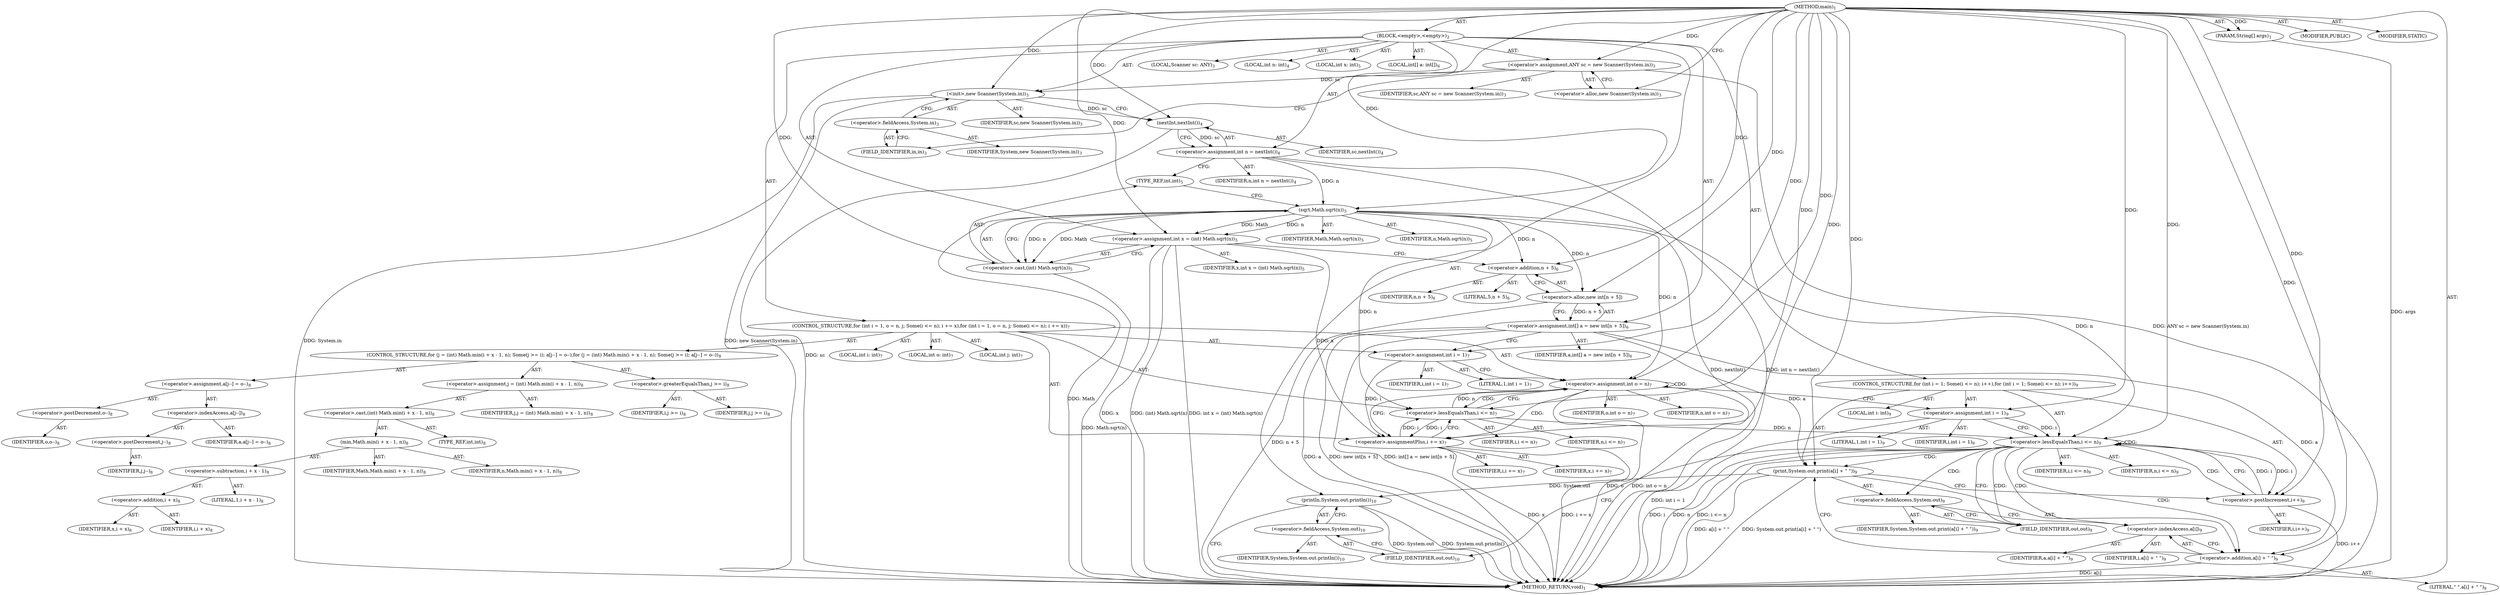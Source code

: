 digraph "main" {  
"32" [label = <(METHOD,main)<SUB>1</SUB>> ]
"33" [label = <(PARAM,String[] args)<SUB>1</SUB>> ]
"34" [label = <(BLOCK,&lt;empty&gt;,&lt;empty&gt;)<SUB>2</SUB>> ]
"4" [label = <(LOCAL,Scanner sc: ANY)<SUB>3</SUB>> ]
"35" [label = <(&lt;operator&gt;.assignment,ANY sc = new Scanner(System.in))<SUB>3</SUB>> ]
"36" [label = <(IDENTIFIER,sc,ANY sc = new Scanner(System.in))<SUB>3</SUB>> ]
"37" [label = <(&lt;operator&gt;.alloc,new Scanner(System.in))<SUB>3</SUB>> ]
"38" [label = <(&lt;init&gt;,new Scanner(System.in))<SUB>3</SUB>> ]
"3" [label = <(IDENTIFIER,sc,new Scanner(System.in))<SUB>3</SUB>> ]
"39" [label = <(&lt;operator&gt;.fieldAccess,System.in)<SUB>3</SUB>> ]
"40" [label = <(IDENTIFIER,System,new Scanner(System.in))<SUB>3</SUB>> ]
"41" [label = <(FIELD_IDENTIFIER,in,in)<SUB>3</SUB>> ]
"42" [label = <(LOCAL,int n: int)<SUB>4</SUB>> ]
"43" [label = <(&lt;operator&gt;.assignment,int n = nextInt())<SUB>4</SUB>> ]
"44" [label = <(IDENTIFIER,n,int n = nextInt())<SUB>4</SUB>> ]
"45" [label = <(nextInt,nextInt())<SUB>4</SUB>> ]
"46" [label = <(IDENTIFIER,sc,nextInt())<SUB>4</SUB>> ]
"47" [label = <(LOCAL,int x: int)<SUB>5</SUB>> ]
"48" [label = <(&lt;operator&gt;.assignment,int x = (int) Math.sqrt(n))<SUB>5</SUB>> ]
"49" [label = <(IDENTIFIER,x,int x = (int) Math.sqrt(n))<SUB>5</SUB>> ]
"50" [label = <(&lt;operator&gt;.cast,(int) Math.sqrt(n))<SUB>5</SUB>> ]
"51" [label = <(TYPE_REF,int,int)<SUB>5</SUB>> ]
"52" [label = <(sqrt,Math.sqrt(n))<SUB>5</SUB>> ]
"53" [label = <(IDENTIFIER,Math,Math.sqrt(n))<SUB>5</SUB>> ]
"54" [label = <(IDENTIFIER,n,Math.sqrt(n))<SUB>5</SUB>> ]
"55" [label = <(LOCAL,int[] a: int[])<SUB>6</SUB>> ]
"56" [label = <(&lt;operator&gt;.assignment,int[] a = new int[n + 5])<SUB>6</SUB>> ]
"57" [label = <(IDENTIFIER,a,int[] a = new int[n + 5])<SUB>6</SUB>> ]
"58" [label = <(&lt;operator&gt;.alloc,new int[n + 5])> ]
"59" [label = <(&lt;operator&gt;.addition,n + 5)<SUB>6</SUB>> ]
"60" [label = <(IDENTIFIER,n,n + 5)<SUB>6</SUB>> ]
"61" [label = <(LITERAL,5,n + 5)<SUB>6</SUB>> ]
"62" [label = <(CONTROL_STRUCTURE,for (int i = 1, o = n, j; Some(i &lt;= n); i += x),for (int i = 1, o = n, j; Some(i &lt;= n); i += x))<SUB>7</SUB>> ]
"63" [label = <(LOCAL,int i: int)<SUB>7</SUB>> ]
"64" [label = <(LOCAL,int o: int)<SUB>7</SUB>> ]
"65" [label = <(LOCAL,int j: int)<SUB>7</SUB>> ]
"66" [label = <(&lt;operator&gt;.assignment,int i = 1)<SUB>7</SUB>> ]
"67" [label = <(IDENTIFIER,i,int i = 1)<SUB>7</SUB>> ]
"68" [label = <(LITERAL,1,int i = 1)<SUB>7</SUB>> ]
"69" [label = <(&lt;operator&gt;.assignment,int o = n)<SUB>7</SUB>> ]
"70" [label = <(IDENTIFIER,o,int o = n)<SUB>7</SUB>> ]
"71" [label = <(IDENTIFIER,n,int o = n)<SUB>7</SUB>> ]
"72" [label = <(&lt;operator&gt;.lessEqualsThan,i &lt;= n)<SUB>7</SUB>> ]
"73" [label = <(IDENTIFIER,i,i &lt;= n)<SUB>7</SUB>> ]
"74" [label = <(IDENTIFIER,n,i &lt;= n)<SUB>7</SUB>> ]
"75" [label = <(&lt;operator&gt;.assignmentPlus,i += x)<SUB>7</SUB>> ]
"76" [label = <(IDENTIFIER,i,i += x)<SUB>7</SUB>> ]
"77" [label = <(IDENTIFIER,x,i += x)<SUB>7</SUB>> ]
"78" [label = <(CONTROL_STRUCTURE,for (j = (int) Math.min(i + x - 1, n); Some(j &gt;= i); a[j--] = o--),for (j = (int) Math.min(i + x - 1, n); Some(j &gt;= i); a[j--] = o--))<SUB>8</SUB>> ]
"79" [label = <(&lt;operator&gt;.assignment,j = (int) Math.min(i + x - 1, n))<SUB>8</SUB>> ]
"80" [label = <(IDENTIFIER,j,j = (int) Math.min(i + x - 1, n))<SUB>8</SUB>> ]
"81" [label = <(&lt;operator&gt;.cast,(int) Math.min(i + x - 1, n))<SUB>8</SUB>> ]
"82" [label = <(TYPE_REF,int,int)<SUB>8</SUB>> ]
"83" [label = <(min,Math.min(i + x - 1, n))<SUB>8</SUB>> ]
"84" [label = <(IDENTIFIER,Math,Math.min(i + x - 1, n))<SUB>8</SUB>> ]
"85" [label = <(&lt;operator&gt;.subtraction,i + x - 1)<SUB>8</SUB>> ]
"86" [label = <(&lt;operator&gt;.addition,i + x)<SUB>8</SUB>> ]
"87" [label = <(IDENTIFIER,i,i + x)<SUB>8</SUB>> ]
"88" [label = <(IDENTIFIER,x,i + x)<SUB>8</SUB>> ]
"89" [label = <(LITERAL,1,i + x - 1)<SUB>8</SUB>> ]
"90" [label = <(IDENTIFIER,n,Math.min(i + x - 1, n))<SUB>8</SUB>> ]
"91" [label = <(&lt;operator&gt;.greaterEqualsThan,j &gt;= i)<SUB>8</SUB>> ]
"92" [label = <(IDENTIFIER,j,j &gt;= i)<SUB>8</SUB>> ]
"93" [label = <(IDENTIFIER,i,j &gt;= i)<SUB>8</SUB>> ]
"94" [label = <(&lt;operator&gt;.assignment,a[j--] = o--)<SUB>8</SUB>> ]
"95" [label = <(&lt;operator&gt;.indexAccess,a[j--])<SUB>8</SUB>> ]
"96" [label = <(IDENTIFIER,a,a[j--] = o--)<SUB>8</SUB>> ]
"97" [label = <(&lt;operator&gt;.postDecrement,j--)<SUB>8</SUB>> ]
"98" [label = <(IDENTIFIER,j,j--)<SUB>8</SUB>> ]
"99" [label = <(&lt;operator&gt;.postDecrement,o--)<SUB>8</SUB>> ]
"100" [label = <(IDENTIFIER,o,o--)<SUB>8</SUB>> ]
"101" [label = <(CONTROL_STRUCTURE,for (int i = 1; Some(i &lt;= n); i++),for (int i = 1; Some(i &lt;= n); i++))<SUB>9</SUB>> ]
"102" [label = <(LOCAL,int i: int)<SUB>9</SUB>> ]
"103" [label = <(&lt;operator&gt;.assignment,int i = 1)<SUB>9</SUB>> ]
"104" [label = <(IDENTIFIER,i,int i = 1)<SUB>9</SUB>> ]
"105" [label = <(LITERAL,1,int i = 1)<SUB>9</SUB>> ]
"106" [label = <(&lt;operator&gt;.lessEqualsThan,i &lt;= n)<SUB>9</SUB>> ]
"107" [label = <(IDENTIFIER,i,i &lt;= n)<SUB>9</SUB>> ]
"108" [label = <(IDENTIFIER,n,i &lt;= n)<SUB>9</SUB>> ]
"109" [label = <(&lt;operator&gt;.postIncrement,i++)<SUB>9</SUB>> ]
"110" [label = <(IDENTIFIER,i,i++)<SUB>9</SUB>> ]
"111" [label = <(print,System.out.print(a[i] + &quot; &quot;))<SUB>9</SUB>> ]
"112" [label = <(&lt;operator&gt;.fieldAccess,System.out)<SUB>9</SUB>> ]
"113" [label = <(IDENTIFIER,System,System.out.print(a[i] + &quot; &quot;))<SUB>9</SUB>> ]
"114" [label = <(FIELD_IDENTIFIER,out,out)<SUB>9</SUB>> ]
"115" [label = <(&lt;operator&gt;.addition,a[i] + &quot; &quot;)<SUB>9</SUB>> ]
"116" [label = <(&lt;operator&gt;.indexAccess,a[i])<SUB>9</SUB>> ]
"117" [label = <(IDENTIFIER,a,a[i] + &quot; &quot;)<SUB>9</SUB>> ]
"118" [label = <(IDENTIFIER,i,a[i] + &quot; &quot;)<SUB>9</SUB>> ]
"119" [label = <(LITERAL,&quot; &quot;,a[i] + &quot; &quot;)<SUB>9</SUB>> ]
"120" [label = <(println,System.out.println())<SUB>10</SUB>> ]
"121" [label = <(&lt;operator&gt;.fieldAccess,System.out)<SUB>10</SUB>> ]
"122" [label = <(IDENTIFIER,System,System.out.println())<SUB>10</SUB>> ]
"123" [label = <(FIELD_IDENTIFIER,out,out)<SUB>10</SUB>> ]
"124" [label = <(MODIFIER,PUBLIC)> ]
"125" [label = <(MODIFIER,STATIC)> ]
"126" [label = <(METHOD_RETURN,void)<SUB>1</SUB>> ]
  "32" -> "33"  [ label = "AST: "] 
  "32" -> "34"  [ label = "AST: "] 
  "32" -> "124"  [ label = "AST: "] 
  "32" -> "125"  [ label = "AST: "] 
  "32" -> "126"  [ label = "AST: "] 
  "34" -> "4"  [ label = "AST: "] 
  "34" -> "35"  [ label = "AST: "] 
  "34" -> "38"  [ label = "AST: "] 
  "34" -> "42"  [ label = "AST: "] 
  "34" -> "43"  [ label = "AST: "] 
  "34" -> "47"  [ label = "AST: "] 
  "34" -> "48"  [ label = "AST: "] 
  "34" -> "55"  [ label = "AST: "] 
  "34" -> "56"  [ label = "AST: "] 
  "34" -> "62"  [ label = "AST: "] 
  "34" -> "101"  [ label = "AST: "] 
  "34" -> "120"  [ label = "AST: "] 
  "35" -> "36"  [ label = "AST: "] 
  "35" -> "37"  [ label = "AST: "] 
  "38" -> "3"  [ label = "AST: "] 
  "38" -> "39"  [ label = "AST: "] 
  "39" -> "40"  [ label = "AST: "] 
  "39" -> "41"  [ label = "AST: "] 
  "43" -> "44"  [ label = "AST: "] 
  "43" -> "45"  [ label = "AST: "] 
  "45" -> "46"  [ label = "AST: "] 
  "48" -> "49"  [ label = "AST: "] 
  "48" -> "50"  [ label = "AST: "] 
  "50" -> "51"  [ label = "AST: "] 
  "50" -> "52"  [ label = "AST: "] 
  "52" -> "53"  [ label = "AST: "] 
  "52" -> "54"  [ label = "AST: "] 
  "56" -> "57"  [ label = "AST: "] 
  "56" -> "58"  [ label = "AST: "] 
  "58" -> "59"  [ label = "AST: "] 
  "59" -> "60"  [ label = "AST: "] 
  "59" -> "61"  [ label = "AST: "] 
  "62" -> "63"  [ label = "AST: "] 
  "62" -> "64"  [ label = "AST: "] 
  "62" -> "65"  [ label = "AST: "] 
  "62" -> "66"  [ label = "AST: "] 
  "62" -> "69"  [ label = "AST: "] 
  "62" -> "72"  [ label = "AST: "] 
  "62" -> "75"  [ label = "AST: "] 
  "62" -> "78"  [ label = "AST: "] 
  "66" -> "67"  [ label = "AST: "] 
  "66" -> "68"  [ label = "AST: "] 
  "69" -> "70"  [ label = "AST: "] 
  "69" -> "71"  [ label = "AST: "] 
  "72" -> "73"  [ label = "AST: "] 
  "72" -> "74"  [ label = "AST: "] 
  "75" -> "76"  [ label = "AST: "] 
  "75" -> "77"  [ label = "AST: "] 
  "78" -> "79"  [ label = "AST: "] 
  "78" -> "91"  [ label = "AST: "] 
  "78" -> "94"  [ label = "AST: "] 
  "79" -> "80"  [ label = "AST: "] 
  "79" -> "81"  [ label = "AST: "] 
  "81" -> "82"  [ label = "AST: "] 
  "81" -> "83"  [ label = "AST: "] 
  "83" -> "84"  [ label = "AST: "] 
  "83" -> "85"  [ label = "AST: "] 
  "83" -> "90"  [ label = "AST: "] 
  "85" -> "86"  [ label = "AST: "] 
  "85" -> "89"  [ label = "AST: "] 
  "86" -> "87"  [ label = "AST: "] 
  "86" -> "88"  [ label = "AST: "] 
  "91" -> "92"  [ label = "AST: "] 
  "91" -> "93"  [ label = "AST: "] 
  "94" -> "95"  [ label = "AST: "] 
  "94" -> "99"  [ label = "AST: "] 
  "95" -> "96"  [ label = "AST: "] 
  "95" -> "97"  [ label = "AST: "] 
  "97" -> "98"  [ label = "AST: "] 
  "99" -> "100"  [ label = "AST: "] 
  "101" -> "102"  [ label = "AST: "] 
  "101" -> "103"  [ label = "AST: "] 
  "101" -> "106"  [ label = "AST: "] 
  "101" -> "109"  [ label = "AST: "] 
  "101" -> "111"  [ label = "AST: "] 
  "103" -> "104"  [ label = "AST: "] 
  "103" -> "105"  [ label = "AST: "] 
  "106" -> "107"  [ label = "AST: "] 
  "106" -> "108"  [ label = "AST: "] 
  "109" -> "110"  [ label = "AST: "] 
  "111" -> "112"  [ label = "AST: "] 
  "111" -> "115"  [ label = "AST: "] 
  "112" -> "113"  [ label = "AST: "] 
  "112" -> "114"  [ label = "AST: "] 
  "115" -> "116"  [ label = "AST: "] 
  "115" -> "119"  [ label = "AST: "] 
  "116" -> "117"  [ label = "AST: "] 
  "116" -> "118"  [ label = "AST: "] 
  "120" -> "121"  [ label = "AST: "] 
  "121" -> "122"  [ label = "AST: "] 
  "121" -> "123"  [ label = "AST: "] 
  "35" -> "41"  [ label = "CFG: "] 
  "38" -> "45"  [ label = "CFG: "] 
  "43" -> "51"  [ label = "CFG: "] 
  "48" -> "59"  [ label = "CFG: "] 
  "56" -> "66"  [ label = "CFG: "] 
  "120" -> "126"  [ label = "CFG: "] 
  "37" -> "35"  [ label = "CFG: "] 
  "39" -> "38"  [ label = "CFG: "] 
  "45" -> "43"  [ label = "CFG: "] 
  "50" -> "48"  [ label = "CFG: "] 
  "58" -> "56"  [ label = "CFG: "] 
  "66" -> "69"  [ label = "CFG: "] 
  "69" -> "75"  [ label = "CFG: "] 
  "69" -> "103"  [ label = "CFG: "] 
  "72" -> "69"  [ label = "CFG: "] 
  "75" -> "72"  [ label = "CFG: "] 
  "103" -> "106"  [ label = "CFG: "] 
  "106" -> "114"  [ label = "CFG: "] 
  "106" -> "123"  [ label = "CFG: "] 
  "109" -> "106"  [ label = "CFG: "] 
  "111" -> "109"  [ label = "CFG: "] 
  "121" -> "120"  [ label = "CFG: "] 
  "41" -> "39"  [ label = "CFG: "] 
  "51" -> "52"  [ label = "CFG: "] 
  "52" -> "50"  [ label = "CFG: "] 
  "59" -> "58"  [ label = "CFG: "] 
  "112" -> "116"  [ label = "CFG: "] 
  "115" -> "111"  [ label = "CFG: "] 
  "123" -> "121"  [ label = "CFG: "] 
  "114" -> "112"  [ label = "CFG: "] 
  "116" -> "115"  [ label = "CFG: "] 
  "32" -> "37"  [ label = "CFG: "] 
  "33" -> "126"  [ label = "DDG: args"] 
  "35" -> "126"  [ label = "DDG: ANY sc = new Scanner(System.in)"] 
  "38" -> "126"  [ label = "DDG: System.in"] 
  "38" -> "126"  [ label = "DDG: new Scanner(System.in)"] 
  "45" -> "126"  [ label = "DDG: sc"] 
  "43" -> "126"  [ label = "DDG: nextInt()"] 
  "43" -> "126"  [ label = "DDG: int n = nextInt()"] 
  "48" -> "126"  [ label = "DDG: x"] 
  "52" -> "126"  [ label = "DDG: Math"] 
  "50" -> "126"  [ label = "DDG: Math.sqrt(n)"] 
  "48" -> "126"  [ label = "DDG: (int) Math.sqrt(n)"] 
  "48" -> "126"  [ label = "DDG: int x = (int) Math.sqrt(n)"] 
  "56" -> "126"  [ label = "DDG: a"] 
  "58" -> "126"  [ label = "DDG: n + 5"] 
  "56" -> "126"  [ label = "DDG: new int[n + 5]"] 
  "56" -> "126"  [ label = "DDG: int[] a = new int[n + 5]"] 
  "69" -> "126"  [ label = "DDG: o"] 
  "69" -> "126"  [ label = "DDG: int o = n"] 
  "103" -> "126"  [ label = "DDG: int i = 1"] 
  "106" -> "126"  [ label = "DDG: i"] 
  "106" -> "126"  [ label = "DDG: n"] 
  "106" -> "126"  [ label = "DDG: i &lt;= n"] 
  "120" -> "126"  [ label = "DDG: System.out"] 
  "120" -> "126"  [ label = "DDG: System.out.println()"] 
  "115" -> "126"  [ label = "DDG: a[i]"] 
  "111" -> "126"  [ label = "DDG: a[i] + &quot; &quot;"] 
  "111" -> "126"  [ label = "DDG: System.out.print(a[i] + &quot; &quot;)"] 
  "109" -> "126"  [ label = "DDG: i++"] 
  "75" -> "126"  [ label = "DDG: x"] 
  "75" -> "126"  [ label = "DDG: i += x"] 
  "32" -> "33"  [ label = "DDG: "] 
  "32" -> "35"  [ label = "DDG: "] 
  "45" -> "43"  [ label = "DDG: sc"] 
  "32" -> "48"  [ label = "DDG: "] 
  "52" -> "48"  [ label = "DDG: Math"] 
  "52" -> "48"  [ label = "DDG: n"] 
  "58" -> "56"  [ label = "DDG: n + 5"] 
  "35" -> "38"  [ label = "DDG: sc"] 
  "32" -> "38"  [ label = "DDG: "] 
  "32" -> "66"  [ label = "DDG: "] 
  "72" -> "69"  [ label = "DDG: n"] 
  "32" -> "69"  [ label = "DDG: "] 
  "52" -> "69"  [ label = "DDG: n"] 
  "48" -> "75"  [ label = "DDG: x"] 
  "32" -> "75"  [ label = "DDG: "] 
  "32" -> "103"  [ label = "DDG: "] 
  "111" -> "120"  [ label = "DDG: System.out"] 
  "38" -> "45"  [ label = "DDG: sc"] 
  "32" -> "45"  [ label = "DDG: "] 
  "32" -> "50"  [ label = "DDG: "] 
  "52" -> "50"  [ label = "DDG: Math"] 
  "52" -> "50"  [ label = "DDG: n"] 
  "52" -> "58"  [ label = "DDG: n"] 
  "32" -> "58"  [ label = "DDG: "] 
  "75" -> "72"  [ label = "DDG: i"] 
  "32" -> "72"  [ label = "DDG: "] 
  "52" -> "72"  [ label = "DDG: n"] 
  "66" -> "75"  [ label = "DDG: i"] 
  "72" -> "75"  [ label = "DDG: i"] 
  "103" -> "106"  [ label = "DDG: i"] 
  "109" -> "106"  [ label = "DDG: i"] 
  "32" -> "106"  [ label = "DDG: "] 
  "72" -> "106"  [ label = "DDG: n"] 
  "52" -> "106"  [ label = "DDG: n"] 
  "106" -> "109"  [ label = "DDG: i"] 
  "32" -> "109"  [ label = "DDG: "] 
  "56" -> "111"  [ label = "DDG: a"] 
  "32" -> "111"  [ label = "DDG: "] 
  "32" -> "52"  [ label = "DDG: "] 
  "43" -> "52"  [ label = "DDG: n"] 
  "52" -> "59"  [ label = "DDG: n"] 
  "32" -> "59"  [ label = "DDG: "] 
  "56" -> "115"  [ label = "DDG: a"] 
  "32" -> "115"  [ label = "DDG: "] 
  "69" -> "75"  [ label = "CDG: "] 
  "69" -> "72"  [ label = "CDG: "] 
  "69" -> "69"  [ label = "CDG: "] 
  "106" -> "115"  [ label = "CDG: "] 
  "106" -> "112"  [ label = "CDG: "] 
  "106" -> "116"  [ label = "CDG: "] 
  "106" -> "114"  [ label = "CDG: "] 
  "106" -> "111"  [ label = "CDG: "] 
  "106" -> "109"  [ label = "CDG: "] 
  "106" -> "106"  [ label = "CDG: "] 
}
